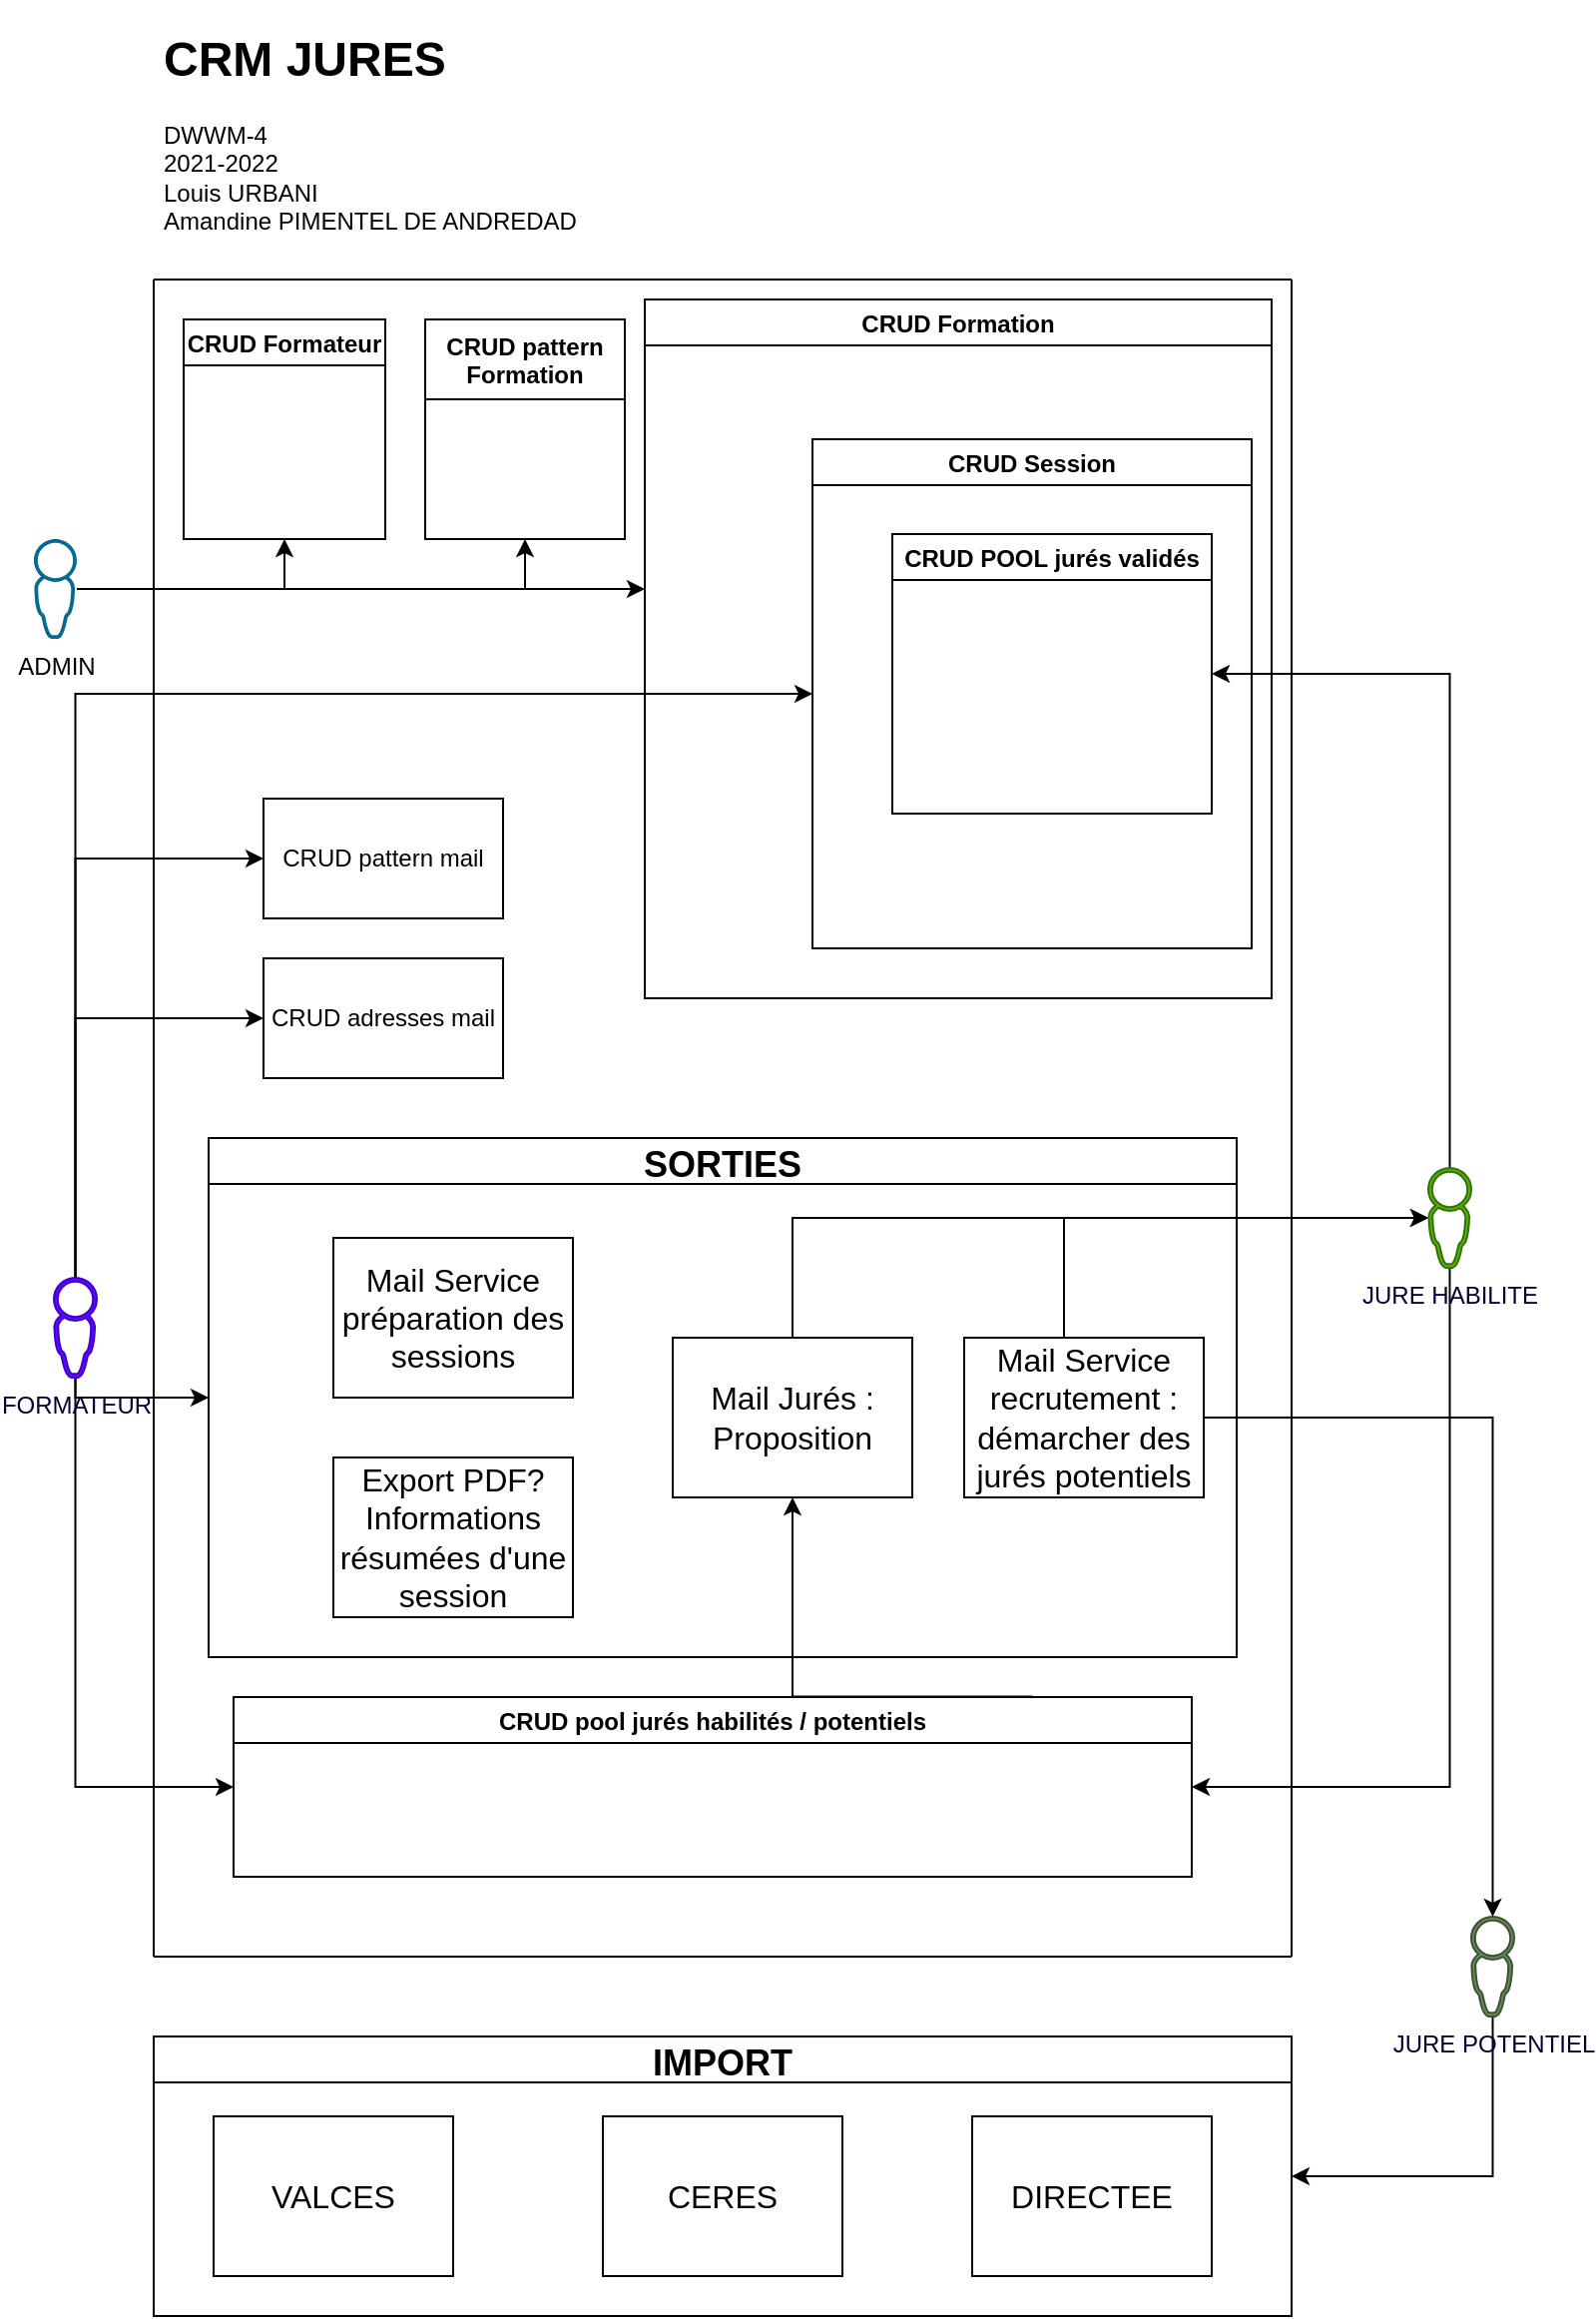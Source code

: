 <mxfile version="15.2.7" type="github">
  <diagram id="j8mKWiPFPsd4dTao6kFk" name="Page-1">
    <mxGraphModel dx="1422" dy="724" grid="1" gridSize="10" guides="1" tooltips="1" connect="1" arrows="1" fold="1" page="1" pageScale="1" pageWidth="827" pageHeight="1169" math="0" shadow="0">
      <root>
        <mxCell id="0" />
        <mxCell id="1" parent="0" />
        <mxCell id="81" style="edgeStyle=orthogonalEdgeStyle;orthogonalLoop=1;jettySize=auto;html=1;entryX=0.5;entryY=1;entryDx=0;entryDy=0;rounded=0;" parent="1" source="3" target="79" edge="1">
          <mxGeometry relative="1" as="geometry" />
        </mxCell>
        <mxCell id="82" style="edgeStyle=orthogonalEdgeStyle;rounded=0;orthogonalLoop=1;jettySize=auto;html=1;entryX=0.5;entryY=1;entryDx=0;entryDy=0;" parent="1" source="3" target="7" edge="1">
          <mxGeometry relative="1" as="geometry" />
        </mxCell>
        <mxCell id="83" style="edgeStyle=orthogonalEdgeStyle;rounded=0;orthogonalLoop=1;jettySize=auto;html=1;" parent="1" source="3" edge="1">
          <mxGeometry relative="1" as="geometry">
            <mxPoint x="330" y="295" as="targetPoint" />
          </mxGeometry>
        </mxCell>
        <mxCell id="3" value="ADMIN" style="pointerEvents=1;shadow=0;dashed=0;html=1;strokeColor=none;aspect=fixed;labelPosition=center;verticalLabelPosition=bottom;verticalAlign=top;align=center;outlineConnect=0;shape=mxgraph.vvd.administrator;fillColor=#066A90;" parent="1" vertex="1">
          <mxGeometry x="24" y="270" width="21.5" height="50" as="geometry" />
        </mxCell>
        <mxCell id="51" style="edgeStyle=orthogonalEdgeStyle;orthogonalLoop=1;jettySize=auto;html=1;entryX=0;entryY=0.5;entryDx=0;entryDy=0;rounded=0;" parent="1" source="4" target="10" edge="1">
          <mxGeometry relative="1" as="geometry">
            <Array as="points">
              <mxPoint x="45" y="348" />
            </Array>
          </mxGeometry>
        </mxCell>
        <mxCell id="72" style="edgeStyle=orthogonalEdgeStyle;orthogonalLoop=1;jettySize=auto;html=1;entryX=0;entryY=0.5;entryDx=0;entryDy=0;rounded=0;" parent="1" source="4" target="11" edge="1">
          <mxGeometry relative="1" as="geometry">
            <Array as="points">
              <mxPoint x="45" y="700" />
            </Array>
          </mxGeometry>
        </mxCell>
        <mxCell id="73" style="edgeStyle=orthogonalEdgeStyle;orthogonalLoop=1;jettySize=auto;html=1;entryX=0;entryY=0.5;entryDx=0;entryDy=0;rounded=0;" parent="1" source="4" target="35" edge="1">
          <mxGeometry relative="1" as="geometry">
            <Array as="points">
              <mxPoint x="45" y="895" />
            </Array>
          </mxGeometry>
        </mxCell>
        <mxCell id="76" style="edgeStyle=orthogonalEdgeStyle;orthogonalLoop=1;jettySize=auto;html=1;entryX=0;entryY=0.5;entryDx=0;entryDy=0;rounded=0;" parent="1" source="4" target="75" edge="1">
          <mxGeometry relative="1" as="geometry">
            <Array as="points">
              <mxPoint x="45" y="430" />
            </Array>
          </mxGeometry>
        </mxCell>
        <mxCell id="77" style="edgeStyle=orthogonalEdgeStyle;orthogonalLoop=1;jettySize=auto;html=1;entryX=0;entryY=0.5;entryDx=0;entryDy=0;rounded=0;" parent="1" source="4" target="74" edge="1">
          <mxGeometry relative="1" as="geometry">
            <Array as="points">
              <mxPoint x="45" y="510" />
            </Array>
          </mxGeometry>
        </mxCell>
        <mxCell id="4" value="&lt;font color=&quot;#000033&quot;&gt;FORMATEUR&lt;/font&gt;" style="pointerEvents=1;shadow=0;dashed=0;html=1;strokeColor=#3700CC;aspect=fixed;labelPosition=center;verticalLabelPosition=bottom;verticalAlign=top;align=center;outlineConnect=0;shape=mxgraph.vvd.administrator;fillColor=#6a00ff;fontColor=#ffffff;" parent="1" vertex="1">
          <mxGeometry x="34" y="640" width="21.5" height="50" as="geometry" />
        </mxCell>
        <mxCell id="6" value="" style="endArrow=none;html=1;" parent="1" edge="1">
          <mxGeometry width="50" height="50" relative="1" as="geometry">
            <mxPoint x="84" y="980" as="sourcePoint" />
            <mxPoint x="84" y="140" as="targetPoint" />
          </mxGeometry>
        </mxCell>
        <mxCell id="7" value="CRUD Formateur" style="swimlane;" parent="1" vertex="1">
          <mxGeometry x="99" y="160" width="101" height="110" as="geometry" />
        </mxCell>
        <mxCell id="8" value="CRUD Formation" style="swimlane;" parent="1" vertex="1">
          <mxGeometry x="330" y="150" width="314" height="350" as="geometry" />
        </mxCell>
        <mxCell id="10" value="CRUD Session" style="swimlane;" parent="8" vertex="1">
          <mxGeometry x="84" y="70" width="220" height="255" as="geometry" />
        </mxCell>
        <mxCell id="38" value="CRUD POOL jurés validés" style="swimlane;" parent="10" vertex="1">
          <mxGeometry x="40" y="47.5" width="160" height="140" as="geometry" />
        </mxCell>
        <mxCell id="9" value="" style="endArrow=none;html=1;" parent="1" edge="1">
          <mxGeometry width="50" height="50" relative="1" as="geometry">
            <mxPoint x="654" y="980" as="sourcePoint" />
            <mxPoint x="654" y="140" as="targetPoint" />
          </mxGeometry>
        </mxCell>
        <mxCell id="11" value="SORTIES" style="swimlane;fontSize=18;" parent="1" vertex="1">
          <mxGeometry x="111.5" y="570" width="515" height="260" as="geometry" />
        </mxCell>
        <mxCell id="17" value="Mail Jurés :&lt;br style=&quot;font-size: 16px;&quot;&gt;Proposition" style="whiteSpace=wrap;html=1;fontSize=16;" parent="11" vertex="1">
          <mxGeometry x="232.5" y="100" width="120" height="80" as="geometry" />
        </mxCell>
        <mxCell id="18" value="Mail Service préparation des sessions" style="whiteSpace=wrap;html=1;fontSize=16;" parent="11" vertex="1">
          <mxGeometry x="62.5" y="50" width="120" height="80" as="geometry" />
        </mxCell>
        <mxCell id="22" value="Export PDF?&lt;br style=&quot;font-size: 16px;&quot;&gt;Informations résumées d&#39;une session" style="whiteSpace=wrap;html=1;fontSize=16;" parent="11" vertex="1">
          <mxGeometry x="62.5" y="160" width="120" height="80" as="geometry" />
        </mxCell>
        <mxCell id="23" value="Mail Service recrutement : démarcher des jurés potentiels" style="whiteSpace=wrap;html=1;fontSize=16;" parent="11" vertex="1">
          <mxGeometry x="378.5" y="100" width="120" height="80" as="geometry" />
        </mxCell>
        <mxCell id="12" value="" style="endArrow=none;html=1;" parent="1" edge="1">
          <mxGeometry width="50" height="50" relative="1" as="geometry">
            <mxPoint x="84" y="140" as="sourcePoint" />
            <mxPoint x="654" y="140" as="targetPoint" />
          </mxGeometry>
        </mxCell>
        <mxCell id="13" value="&lt;h1&gt;CRM JURES&lt;/h1&gt;&lt;div&gt;DWWM-4&lt;/div&gt;&lt;div&gt;2021-2022&lt;/div&gt;&lt;div&gt;Louis URBANI&lt;/div&gt;&lt;div&gt;Amandine PIMENTEL DE ANDREDAD&lt;/div&gt;" style="text;html=1;strokeColor=none;fillColor=none;spacing=5;spacingTop=-20;whiteSpace=wrap;overflow=hidden;rounded=0;align=left;" parent="1" vertex="1">
          <mxGeometry x="84" y="10" width="230" height="120" as="geometry" />
        </mxCell>
        <mxCell id="16" value="" style="endArrow=none;html=1;" parent="1" edge="1">
          <mxGeometry width="50" height="50" relative="1" as="geometry">
            <mxPoint x="84" y="980" as="sourcePoint" />
            <mxPoint x="654" y="980" as="targetPoint" />
            <Array as="points">
              <mxPoint x="404" y="980" />
            </Array>
          </mxGeometry>
        </mxCell>
        <mxCell id="24" value="IMPORT" style="swimlane;fontSize=18;" parent="1" vertex="1">
          <mxGeometry x="84" y="1020" width="570" height="140" as="geometry" />
        </mxCell>
        <mxCell id="25" value="VALCES" style="whiteSpace=wrap;html=1;fontSize=16;" parent="24" vertex="1">
          <mxGeometry x="30" y="40" width="120" height="80" as="geometry" />
        </mxCell>
        <mxCell id="28" value="CERES" style="whiteSpace=wrap;html=1;fontSize=16;" parent="24" vertex="1">
          <mxGeometry x="225" y="40" width="120" height="80" as="geometry" />
        </mxCell>
        <mxCell id="46" value="DIRECTEE&lt;span style=&quot;color: rgba(0 , 0 , 0 , 0) ; font-family: monospace ; font-size: 0px&quot;&gt;%3CmxGraphModel%3E%3Croot%3E%3CmxCell%20id%3D%220%22%2F%3E%3CmxCell%20id%3D%221%22%20parent%3D%220%22%2F%3E%3CmxCell%20id%3D%222%22%20value%3D%22CERES%22%20style%3D%22whiteSpace%3Dwrap%3Bhtml%3D1%3BfontSize%3D16%3B%22%20vertex%3D%221%22%20parent%3D%221%22%3E%3CmxGeometry%20x%3D%22857%22%20y%3D%22760%22%20width%3D%22120%22%20height%3D%2280%22%20as%3D%22geometry%22%2F%3E%3C%2FmxCell%3E%3C%2Froot%3E%3C%2FmxGraphModel%3E&lt;/span&gt;" style="whiteSpace=wrap;html=1;fontSize=16;" parent="24" vertex="1">
          <mxGeometry x="410" y="40" width="120" height="80" as="geometry" />
        </mxCell>
        <mxCell id="71" style="edgeStyle=orthogonalEdgeStyle;orthogonalLoop=1;jettySize=auto;html=1;entryX=0.5;entryY=1;entryDx=0;entryDy=0;exitX=0.834;exitY=-0.003;exitDx=0;exitDy=0;exitPerimeter=0;rounded=0;" parent="1" source="35" target="17" edge="1">
          <mxGeometry relative="1" as="geometry">
            <Array as="points">
              <mxPoint x="404" y="850" />
            </Array>
          </mxGeometry>
        </mxCell>
        <mxCell id="35" value="CRUD pool jurés habilités / potentiels" style="swimlane;startSize=23;" parent="1" vertex="1">
          <mxGeometry x="124" y="850" width="480" height="90" as="geometry" />
        </mxCell>
        <mxCell id="84" style="edgeStyle=orthogonalEdgeStyle;rounded=0;orthogonalLoop=1;jettySize=auto;html=1;entryX=1;entryY=0.5;entryDx=0;entryDy=0;" parent="1" source="40" target="38" edge="1">
          <mxGeometry relative="1" as="geometry">
            <Array as="points">
              <mxPoint x="734" y="337" />
            </Array>
          </mxGeometry>
        </mxCell>
        <mxCell id="85" style="edgeStyle=orthogonalEdgeStyle;rounded=0;orthogonalLoop=1;jettySize=auto;html=1;entryX=1;entryY=0.5;entryDx=0;entryDy=0;" parent="1" source="40" target="35" edge="1">
          <mxGeometry relative="1" as="geometry">
            <Array as="points">
              <mxPoint x="734" y="895" />
            </Array>
          </mxGeometry>
        </mxCell>
        <mxCell id="40" value="&lt;font color=&quot;#000033&quot;&gt;JURE HABILITE&lt;/font&gt;" style="pointerEvents=1;shadow=0;dashed=0;html=1;strokeColor=#2D7600;aspect=fixed;labelPosition=center;verticalLabelPosition=bottom;verticalAlign=top;align=center;outlineConnect=0;shape=mxgraph.vvd.administrator;fillColor=#60a917;fontColor=#ffffff;" parent="1" vertex="1">
          <mxGeometry x="722.5" y="585" width="21.5" height="50" as="geometry" />
        </mxCell>
        <mxCell id="67" style="edgeStyle=orthogonalEdgeStyle;orthogonalLoop=1;jettySize=auto;html=1;entryX=1;entryY=0.5;entryDx=0;entryDy=0;rounded=0;" parent="1" source="41" target="24" edge="1">
          <mxGeometry relative="1" as="geometry">
            <Array as="points">
              <mxPoint x="755" y="1090" />
            </Array>
          </mxGeometry>
        </mxCell>
        <mxCell id="41" value="&lt;font color=&quot;#000033&quot;&gt;JURE POTENTIEL&lt;/font&gt;" style="pointerEvents=1;shadow=0;dashed=0;html=1;strokeColor=#3A5431;aspect=fixed;labelPosition=center;verticalLabelPosition=bottom;verticalAlign=top;align=center;outlineConnect=0;shape=mxgraph.vvd.administrator;fillColor=#6d8764;fontColor=#ffffff;" parent="1" vertex="1">
          <mxGeometry x="744" y="960" width="21.5" height="50" as="geometry" />
        </mxCell>
        <mxCell id="42" style="edgeStyle=orthogonalEdgeStyle;orthogonalLoop=1;jettySize=auto;html=1;fontSize=18;rounded=0;" parent="1" source="23" target="41" edge="1">
          <mxGeometry relative="1" as="geometry" />
        </mxCell>
        <mxCell id="48" style="edgeStyle=orthogonalEdgeStyle;orthogonalLoop=1;jettySize=auto;html=1;rounded=0;startArrow=none;" parent="1" source="23" target="40" edge="1">
          <mxGeometry relative="1" as="geometry">
            <Array as="points">
              <mxPoint x="540" y="610" />
            </Array>
          </mxGeometry>
        </mxCell>
        <mxCell id="74" value="CRUD adresses mail" style="whiteSpace=wrap;html=1;" parent="1" vertex="1">
          <mxGeometry x="139" y="480" width="120" height="60" as="geometry" />
        </mxCell>
        <mxCell id="75" value="CRUD pattern mail" style="whiteSpace=wrap;html=1;" parent="1" vertex="1">
          <mxGeometry x="139" y="400" width="120" height="60" as="geometry" />
        </mxCell>
        <mxCell id="79" value="&#xa;CRUD pattern&#xa;Formation&#xa;" style="swimlane;startSize=40;" parent="1" vertex="1">
          <mxGeometry x="220" y="160" width="100" height="110" as="geometry" />
        </mxCell>
        <mxCell id="87" style="edgeStyle=orthogonalEdgeStyle;rounded=0;orthogonalLoop=1;jettySize=auto;html=1;" parent="1" source="17" target="40" edge="1">
          <mxGeometry relative="1" as="geometry">
            <Array as="points">
              <mxPoint x="404" y="610" />
            </Array>
          </mxGeometry>
        </mxCell>
      </root>
    </mxGraphModel>
  </diagram>
</mxfile>
